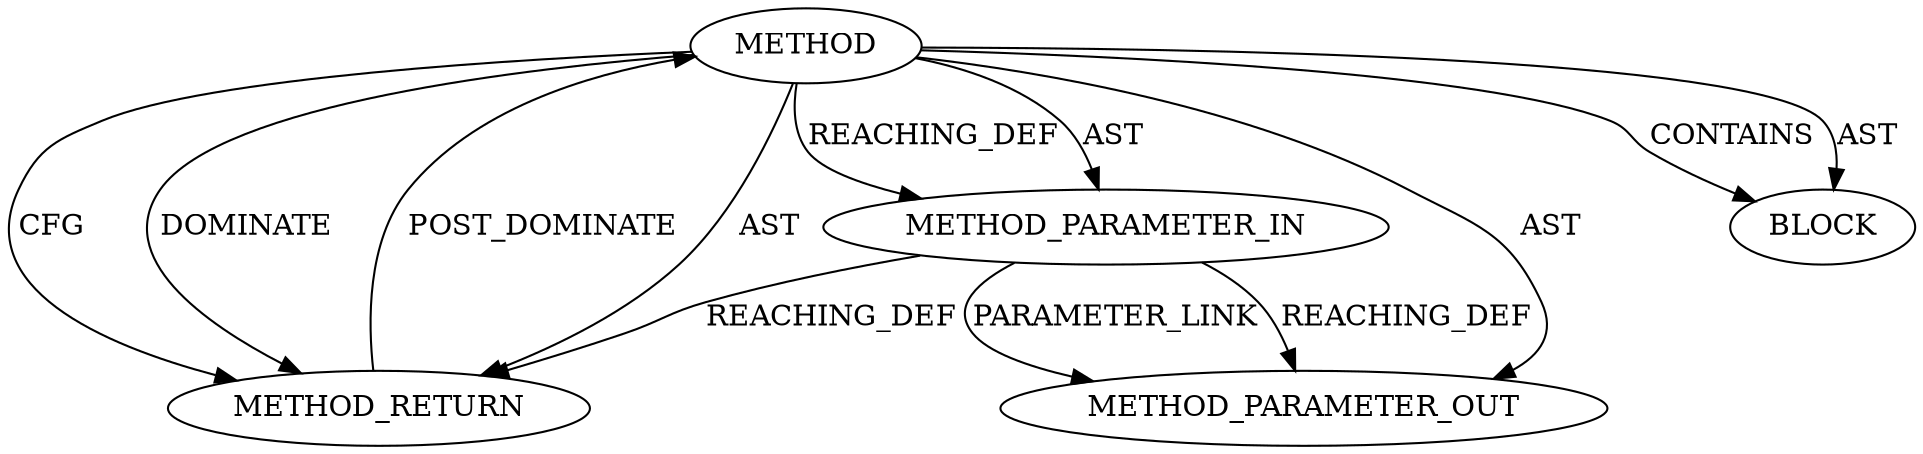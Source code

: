 digraph {
  13413 [label=METHOD_PARAMETER_OUT ORDER=1 CODE="p1" IS_VARIADIC=false TYPE_FULL_NAME="ANY" EVALUATION_STRATEGY="BY_VALUE" INDEX=1 NAME="p1"]
  12414 [label=METHOD_RETURN ORDER=2 CODE="RET" TYPE_FULL_NAME="ANY" EVALUATION_STRATEGY="BY_VALUE"]
  12411 [label=METHOD AST_PARENT_TYPE="NAMESPACE_BLOCK" AST_PARENT_FULL_NAME="<global>" ORDER=0 CODE="<empty>" FULL_NAME="le64_to_cpu" IS_EXTERNAL=true FILENAME="<empty>" SIGNATURE="" NAME="le64_to_cpu"]
  12412 [label=METHOD_PARAMETER_IN ORDER=1 CODE="p1" IS_VARIADIC=false TYPE_FULL_NAME="ANY" EVALUATION_STRATEGY="BY_VALUE" INDEX=1 NAME="p1"]
  12413 [label=BLOCK ORDER=1 ARGUMENT_INDEX=1 CODE="<empty>" TYPE_FULL_NAME="ANY"]
  12412 -> 13413 [label=PARAMETER_LINK ]
  12411 -> 13413 [label=AST ]
  12411 -> 12414 [label=CFG ]
  12411 -> 12412 [label=REACHING_DEF VARIABLE=""]
  12412 -> 13413 [label=REACHING_DEF VARIABLE="p1"]
  12411 -> 12414 [label=DOMINATE ]
  12414 -> 12411 [label=POST_DOMINATE ]
  12411 -> 12413 [label=AST ]
  12411 -> 12413 [label=CONTAINS ]
  12411 -> 12414 [label=AST ]
  12412 -> 12414 [label=REACHING_DEF VARIABLE="p1"]
  12411 -> 12412 [label=AST ]
}
